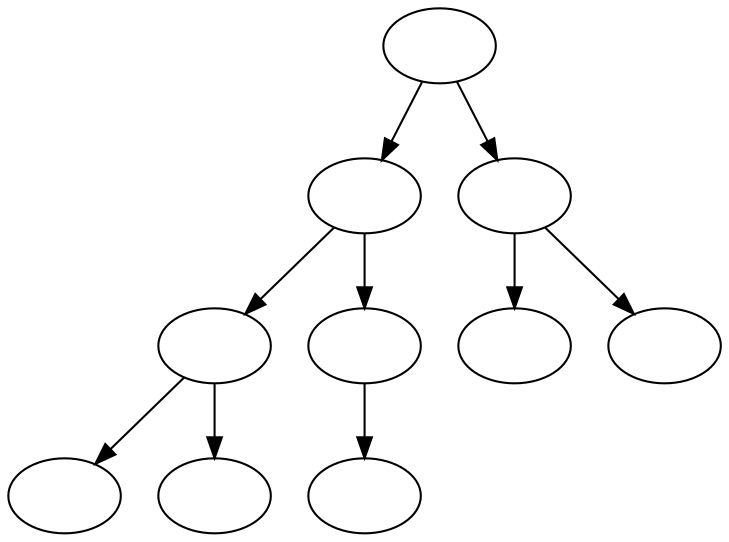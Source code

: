 digraph tree_2 {
	graph [imagepath="C:\Users\chami\chami_folder\tufts\fall2022\comp137\project\Tufts-CS137-FinalProject\src\..\data\sample_mnist"]
	0 [label="" image="image0.png"]
	1 [label="" image="image1.png"]
	2 [label="" image="image2.png"]
	3 [label="" image="image3.png"]
	4 [label="" image="image4.png"]
	5 [label="" image="image5.png"]
	6 [label="" image="image6.png"]
	7 [label="" image="image7.png"]
	8 [label="" image="image8.png"]
	9 [label="" image="image9.png"]
	0 -> 1
	0 -> 2
	1 -> 3
	1 -> 4
	2 -> 5
	2 -> 6
	3 -> 7
	3 -> 8
	4 -> 9
}
